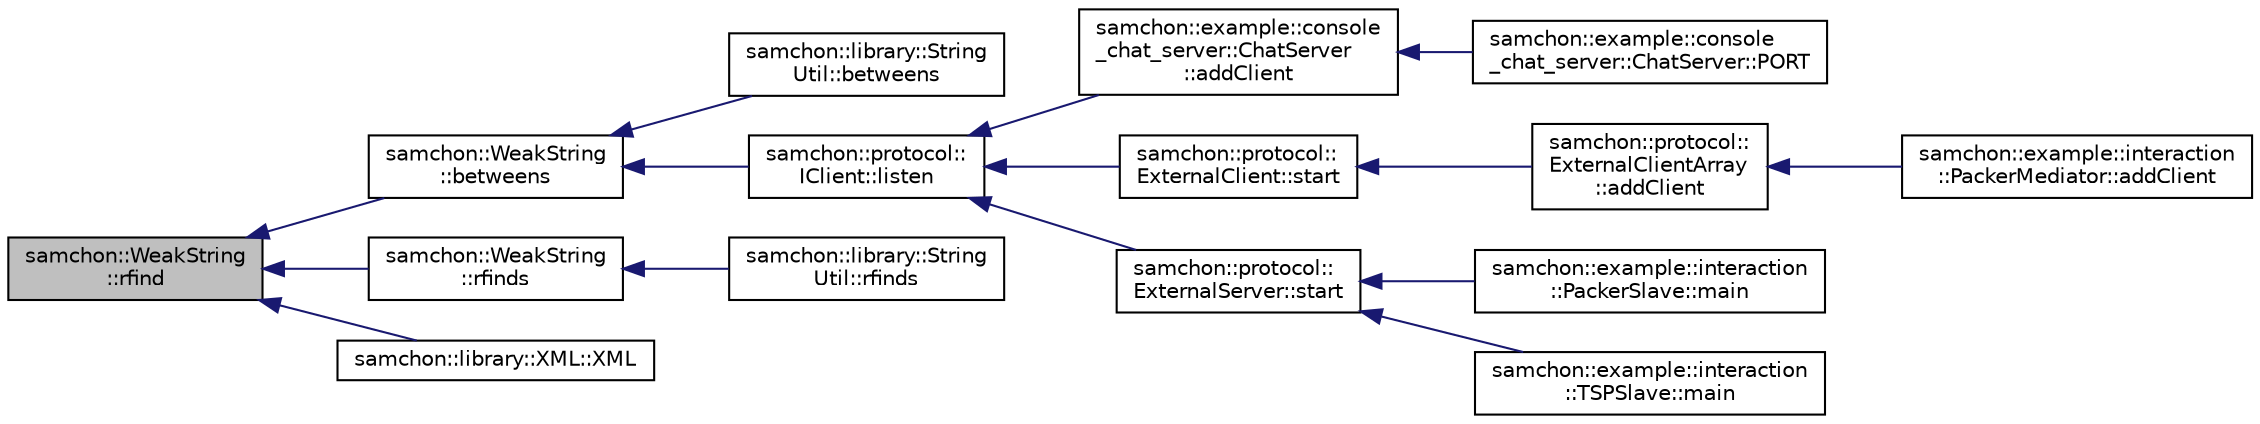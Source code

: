 digraph "samchon::WeakString::rfind"
{
  edge [fontname="Helvetica",fontsize="10",labelfontname="Helvetica",labelfontsize="10"];
  node [fontname="Helvetica",fontsize="10",shape=record];
  rankdir="LR";
  Node1 [label="samchon::WeakString\l::rfind",height=0.2,width=0.4,color="black", fillcolor="grey75", style="filled", fontcolor="black"];
  Node1 -> Node2 [dir="back",color="midnightblue",fontsize="10",style="solid",fontname="Helvetica"];
  Node2 [label="samchon::WeakString\l::betweens",height=0.2,width=0.4,color="black", fillcolor="white", style="filled",URL="$d8/de4/classsamchon_1_1WeakString.html#a2db7fada61c0ffa5d5a31499a40c772c",tooltip="Generates substrings. "];
  Node2 -> Node3 [dir="back",color="midnightblue",fontsize="10",style="solid",fontname="Helvetica"];
  Node3 [label="samchon::library::String\lUtil::betweens",height=0.2,width=0.4,color="black", fillcolor="white", style="filled",URL="$d2/d53/classsamchon_1_1library_1_1StringUtil.html#a0d52ded08d36670635430f6a7a63b98f",tooltip="Generates substrings. "];
  Node2 -> Node4 [dir="back",color="midnightblue",fontsize="10",style="solid",fontname="Helvetica"];
  Node4 [label="samchon::protocol::\lIClient::listen",height=0.2,width=0.4,color="black", fillcolor="white", style="filled",URL="$d3/dc8/classsamchon_1_1protocol_1_1IClient.html#a2c36bef1ddcc101dd1e1364ab22f4ee3",tooltip="Listens message from a related system. "];
  Node4 -> Node5 [dir="back",color="midnightblue",fontsize="10",style="solid",fontname="Helvetica"];
  Node5 [label="samchon::example::console\l_chat_server::ChatServer\l::addClient",height=0.2,width=0.4,color="black", fillcolor="white", style="filled",URL="$dd/dc0/classsamchon_1_1example_1_1console__chat__server_1_1ChatServer.html#a49466c3a851dd65633a0915feee864c1",tooltip="Add a client. "];
  Node5 -> Node6 [dir="back",color="midnightblue",fontsize="10",style="solid",fontname="Helvetica"];
  Node6 [label="samchon::example::console\l_chat_server::ChatServer::PORT",height=0.2,width=0.4,color="black", fillcolor="white", style="filled",URL="$dd/dc0/classsamchon_1_1example_1_1console__chat__server_1_1ChatServer.html#aaeb3148b26566bb3c133f3c4c174de5d",tooltip="Port number: #33749. "];
  Node4 -> Node7 [dir="back",color="midnightblue",fontsize="10",style="solid",fontname="Helvetica"];
  Node7 [label="samchon::protocol::\lExternalClient::start",height=0.2,width=0.4,color="black", fillcolor="white", style="filled",URL="$dc/dfd/classsamchon_1_1protocol_1_1ExternalClient.html#ae4702e7417181280814e8b6b14add2ea",tooltip="Start interaction. "];
  Node7 -> Node8 [dir="back",color="midnightblue",fontsize="10",style="solid",fontname="Helvetica"];
  Node8 [label="samchon::protocol::\lExternalClientArray\l::addClient",height=0.2,width=0.4,color="black", fillcolor="white", style="filled",URL="$d8/d47/classsamchon_1_1protocol_1_1ExternalClientArray.html#ad3ec6083977d0c552fe8287f9d68f909",tooltip="Handling connection of a physical client. "];
  Node8 -> Node9 [dir="back",color="midnightblue",fontsize="10",style="solid",fontname="Helvetica"];
  Node9 [label="samchon::example::interaction\l::PackerMediator::addClient",height=0.2,width=0.4,color="black", fillcolor="white", style="filled",URL="$d7/d0a/classsamchon_1_1example_1_1interaction_1_1PackerMediator.html#a8d04d11f6948cf00d968549ab6279ff3",tooltip="Handling connection of a physical client. "];
  Node4 -> Node10 [dir="back",color="midnightblue",fontsize="10",style="solid",fontname="Helvetica"];
  Node10 [label="samchon::protocol::\lExternalServer::start",height=0.2,width=0.4,color="black", fillcolor="white", style="filled",URL="$df/d4a/classsamchon_1_1protocol_1_1ExternalServer.html#ae66e632f38f210dcbf41616d10c7c3f5",tooltip="Start interaction. "];
  Node10 -> Node11 [dir="back",color="midnightblue",fontsize="10",style="solid",fontname="Helvetica"];
  Node11 [label="samchon::example::interaction\l::PackerSlave::main",height=0.2,width=0.4,color="black", fillcolor="white", style="filled",URL="$d3/d29/classsamchon_1_1example_1_1interaction_1_1PackerSlave.html#a6e988e1b8aabb03b2d47813871efd386",tooltip="Main function. "];
  Node10 -> Node12 [dir="back",color="midnightblue",fontsize="10",style="solid",fontname="Helvetica"];
  Node12 [label="samchon::example::interaction\l::TSPSlave::main",height=0.2,width=0.4,color="black", fillcolor="white", style="filled",URL="$df/dac/classsamchon_1_1example_1_1interaction_1_1TSPSlave.html#a21e03899aaa40763605cb47a7037f37d",tooltip="Main function. "];
  Node1 -> Node13 [dir="back",color="midnightblue",fontsize="10",style="solid",fontname="Helvetica"];
  Node13 [label="samchon::WeakString\l::rfinds",height=0.2,width=0.4,color="black", fillcolor="white", style="filled",URL="$d8/de4/classsamchon_1_1WeakString.html#ae708a6fc4e7736ce7b645a7d00fafef9",tooltip="Finds last occurence in string. "];
  Node13 -> Node14 [dir="back",color="midnightblue",fontsize="10",style="solid",fontname="Helvetica"];
  Node14 [label="samchon::library::String\lUtil::rfinds",height=0.2,width=0.4,color="black", fillcolor="white", style="filled",URL="$d2/d53/classsamchon_1_1library_1_1StringUtil.html#a8693254d2e96a955a561cedfb6e9cf8a",tooltip="Finds last occurence in string. "];
  Node1 -> Node15 [dir="back",color="midnightblue",fontsize="10",style="solid",fontname="Helvetica"];
  Node15 [label="samchon::library::XML::XML",height=0.2,width=0.4,color="black", fillcolor="white", style="filled",URL="$d5/d37/classsamchon_1_1library_1_1XML.html#a1ec5154cdee872abb5cdfdf6ce84b1b2",tooltip="Protected Constructor by string for child. "];
}
